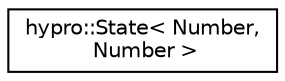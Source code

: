 digraph "Graphical Class Hierarchy"
{
  edge [fontname="Helvetica",fontsize="10",labelfontname="Helvetica",labelfontsize="10"];
  node [fontname="Helvetica",fontsize="10",shape=record];
  rankdir="LR";
  Node1 [label="hypro::State\< Number,\l Number \>",height=0.2,width=0.4,color="black", fillcolor="white", style="filled",URL="$classhypro_1_1State.html"];
}
